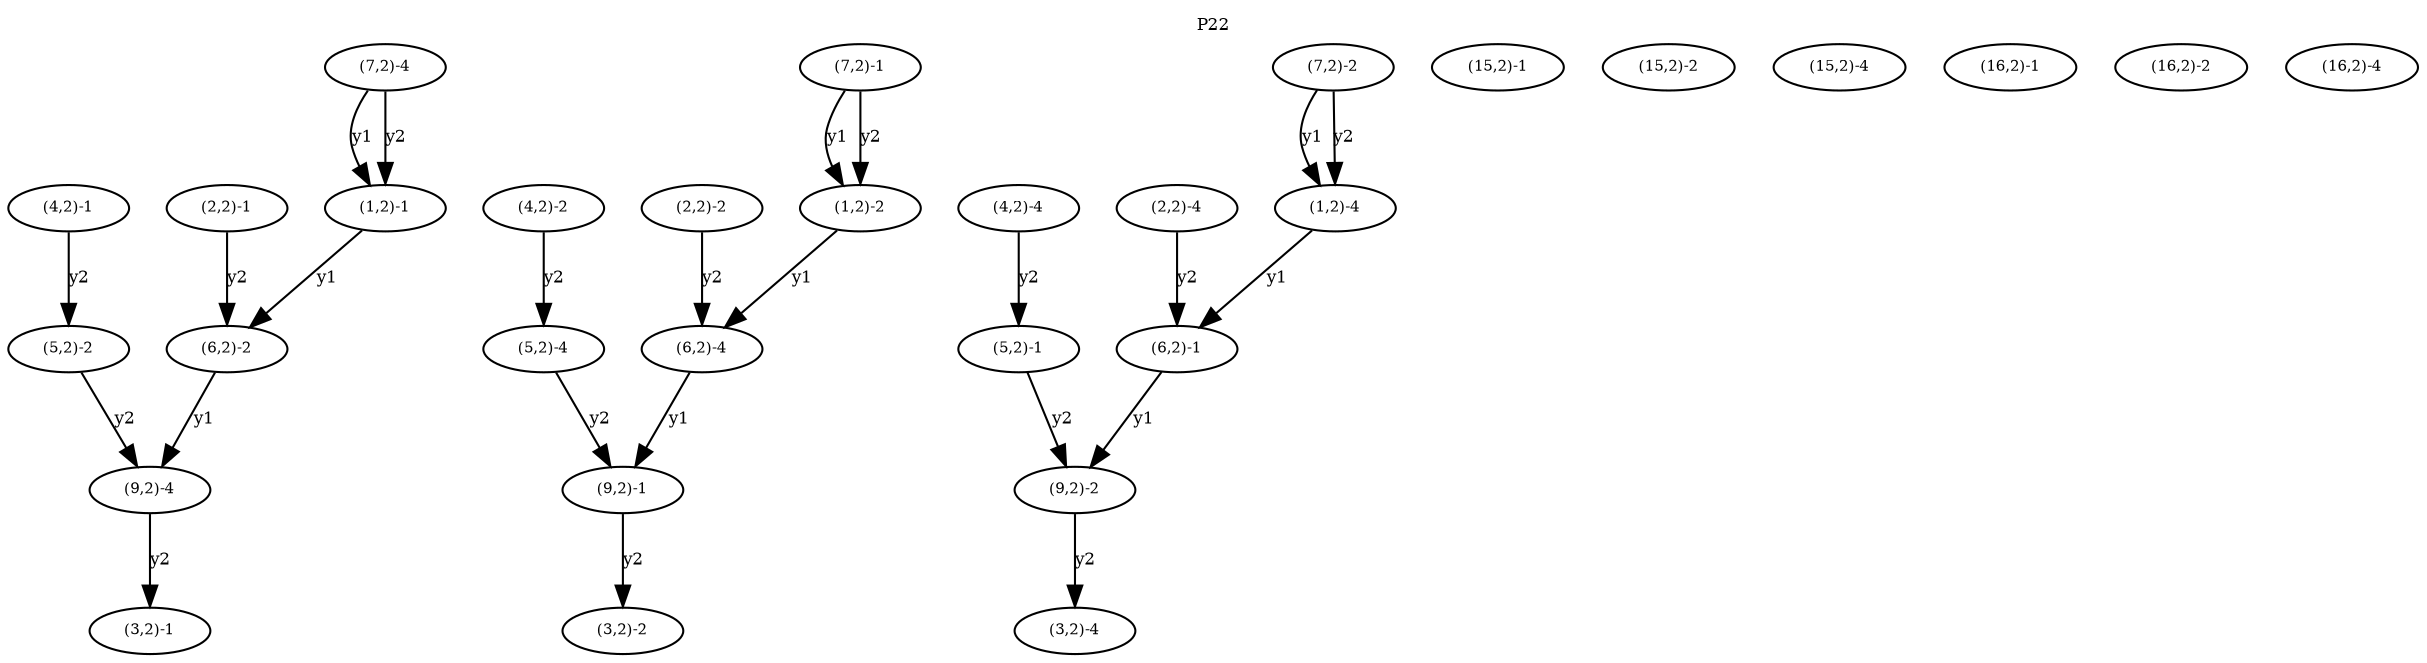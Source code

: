 digraph P22 {
"Hv(1,2)-1" [label="(1,2)-1",fontsize=7,width=.01,height=.01];
"Hv(1,2)-1" -> "Hv(6,2)-2" [label="y1",fontsize=8];
"Hv(1,2)-2" [label="(1,2)-2",fontsize=7,width=.01,height=.01];
"Hv(1,2)-2" -> "Hv(6,2)-4" [label="y1",fontsize=8];
"Hv(1,2)-4" [label="(1,2)-4",fontsize=7,width=.01,height=.01];
"Hv(1,2)-4" -> "Hv(6,2)-1" [label="y1",fontsize=8];
"Hv(2,2)-1" [label="(2,2)-1",fontsize=7,width=.01,height=.01];
"Hv(2,2)-1" -> "Hv(6,2)-2" [label="y2",fontsize=8];
"Hv(2,2)-2" [label="(2,2)-2",fontsize=7,width=.01,height=.01];
"Hv(2,2)-2" -> "Hv(6,2)-4" [label="y2",fontsize=8];
"Hv(2,2)-4" [label="(2,2)-4",fontsize=7,width=.01,height=.01];
"Hv(2,2)-4" -> "Hv(6,2)-1" [label="y2",fontsize=8];
"Hv(3,2)-1" [label="(3,2)-1",fontsize=7,width=.01,height=.01];
"Hv(3,2)-2" [label="(3,2)-2",fontsize=7,width=.01,height=.01];
"Hv(3,2)-4" [label="(3,2)-4",fontsize=7,width=.01,height=.01];
"Hv(4,2)-1" [label="(4,2)-1",fontsize=7,width=.01,height=.01];
"Hv(4,2)-1" -> "Hv(5,2)-2" [label="y2",fontsize=8];
"Hv(4,2)-2" [label="(4,2)-2",fontsize=7,width=.01,height=.01];
"Hv(4,2)-2" -> "Hv(5,2)-4" [label="y2",fontsize=8];
"Hv(4,2)-4" [label="(4,2)-4",fontsize=7,width=.01,height=.01];
"Hv(4,2)-4" -> "Hv(5,2)-1" [label="y2",fontsize=8];
"Hv(5,2)-1" [label="(5,2)-1",fontsize=7,width=.01,height=.01];
"Hv(5,2)-1" -> "Hv(9,2)-2" [label="y2",fontsize=8];
"Hv(5,2)-2" [label="(5,2)-2",fontsize=7,width=.01,height=.01];
"Hv(5,2)-2" -> "Hv(9,2)-4" [label="y2",fontsize=8];
"Hv(5,2)-4" [label="(5,2)-4",fontsize=7,width=.01,height=.01];
"Hv(5,2)-4" -> "Hv(9,2)-1" [label="y2",fontsize=8];
"Hv(6,2)-1" [label="(6,2)-1",fontsize=7,width=.01,height=.01];
"Hv(6,2)-1" -> "Hv(9,2)-2" [label="y1",fontsize=8];
"Hv(6,2)-2" [label="(6,2)-2",fontsize=7,width=.01,height=.01];
"Hv(6,2)-2" -> "Hv(9,2)-4" [label="y1",fontsize=8];
"Hv(6,2)-4" [label="(6,2)-4",fontsize=7,width=.01,height=.01];
"Hv(6,2)-4" -> "Hv(9,2)-1" [label="y1",fontsize=8];
"Hv(7,2)-1" [label="(7,2)-1",fontsize=7,width=.01,height=.01];
"Hv(7,2)-1" -> "Hv(1,2)-2" [label="y1",fontsize=8];
"Hv(7,2)-1" -> "Hv(1,2)-2" [label="y2",fontsize=8];
"Hv(7,2)-2" [label="(7,2)-2",fontsize=7,width=.01,height=.01];
"Hv(7,2)-2" -> "Hv(1,2)-4" [label="y1",fontsize=8];
"Hv(7,2)-2" -> "Hv(1,2)-4" [label="y2",fontsize=8];
"Hv(7,2)-4" [label="(7,2)-4",fontsize=7,width=.01,height=.01];
"Hv(7,2)-4" -> "Hv(1,2)-1" [label="y1",fontsize=8];
"Hv(7,2)-4" -> "Hv(1,2)-1" [label="y2",fontsize=8];
"Hv(9,2)-1" [label="(9,2)-1",fontsize=7,width=.01,height=.01];
"Hv(9,2)-1" -> "Hv(3,2)-2" [label="y2",fontsize=8];
"Hv(9,2)-2" [label="(9,2)-2",fontsize=7,width=.01,height=.01];
"Hv(9,2)-2" -> "Hv(3,2)-4" [label="y2",fontsize=8];
"Hv(9,2)-4" [label="(9,2)-4",fontsize=7,width=.01,height=.01];
"Hv(9,2)-4" -> "Hv(3,2)-1" [label="y2",fontsize=8];
"Hv(15,2)-1" [label="(15,2)-1",fontsize=7,width=.01,height=.01];
"Hv(15,2)-2" [label="(15,2)-2",fontsize=7,width=.01,height=.01];
"Hv(15,2)-4" [label="(15,2)-4",fontsize=7,width=.01,height=.01];
"Hv(16,2)-1" [label="(16,2)-1",fontsize=7,width=.01,height=.01];
"Hv(16,2)-2" [label="(16,2)-2",fontsize=7,width=.01,height=.01];
"Hv(16,2)-4" [label="(16,2)-4",fontsize=7,width=.01,height=.01];labelloc="t";fontsize=8;label= "P22" ;}